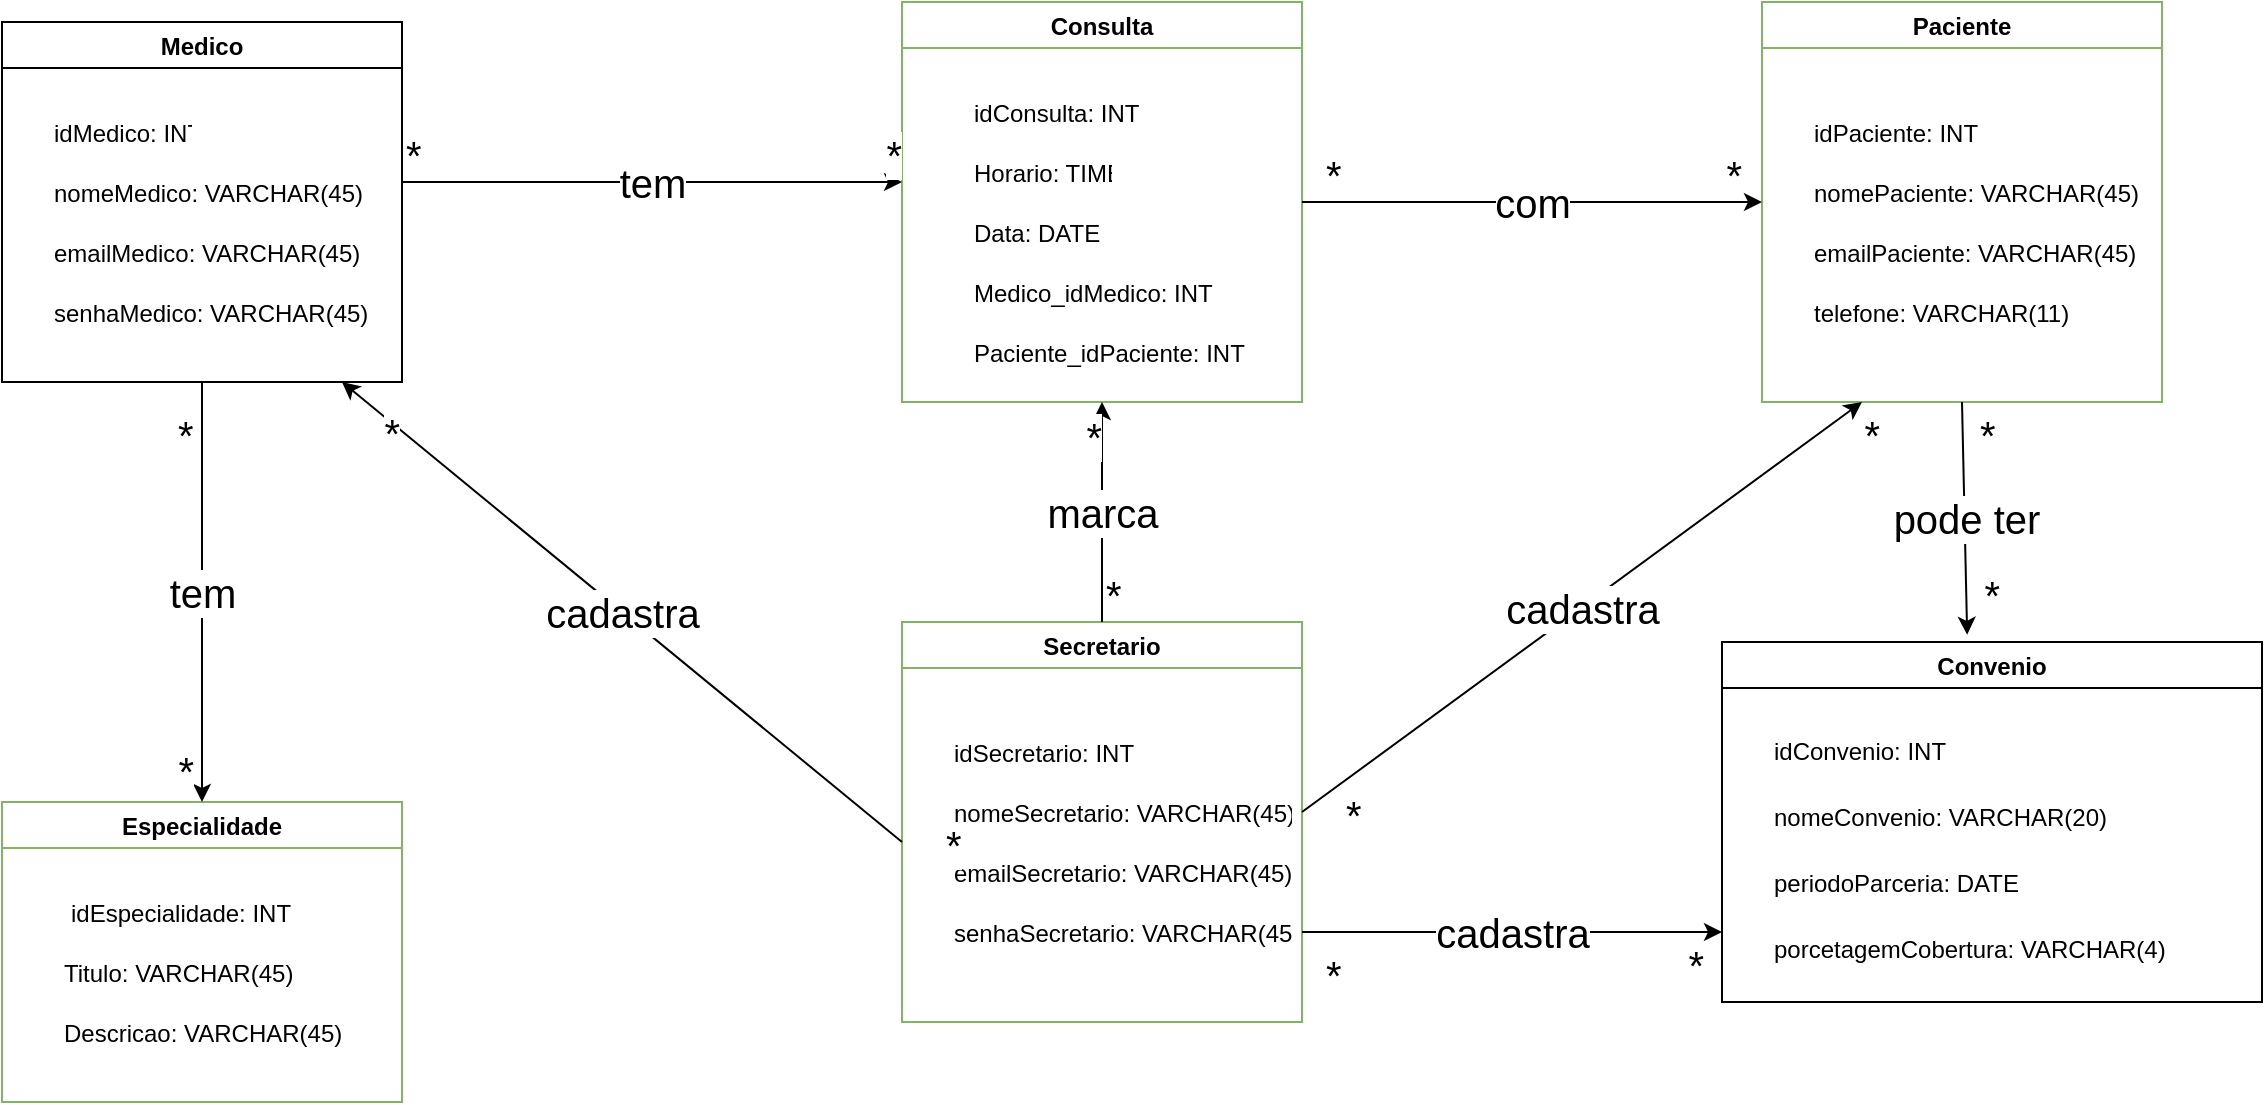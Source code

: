 <mxfile version="15.8.8" type="device"><diagram id="mEQxtr5sloKjl88u3bcb" name="Page-1"><mxGraphModel dx="1736" dy="884" grid="1" gridSize="10" guides="1" tooltips="1" connect="1" arrows="1" fold="1" page="1" pageScale="1" pageWidth="827" pageHeight="1169" math="0" shadow="0"><root><mxCell id="0"/><mxCell id="1" parent="0"/><mxCell id="pVjuU7OU200e26vqprM_-1" value="Medico" style="swimlane;" parent="1" vertex="1"><mxGeometry x="60" y="140" width="200" height="180" as="geometry"><mxRectangle x="310" y="150" width="70" height="23" as="alternateBounds"/></mxGeometry></mxCell><mxCell id="pVjuU7OU200e26vqprM_-7" value="idMedico: INT" style="text;align=left;verticalAlign=middle;spacingLeft=4;spacingRight=4;overflow=hidden;points=[[0,0.5],[1,0.5]];portConstraint=eastwest;rotatable=0;" parent="pVjuU7OU200e26vqprM_-1" vertex="1"><mxGeometry x="20" y="40" width="80" height="30" as="geometry"/></mxCell><mxCell id="pVjuU7OU200e26vqprM_-8" value="nomeMedico: VARCHAR(45)" style="text;strokeColor=none;fillColor=none;align=left;verticalAlign=middle;spacingLeft=4;spacingRight=4;overflow=hidden;points=[[0,0.5],[1,0.5]];portConstraint=eastwest;rotatable=0;" parent="pVjuU7OU200e26vqprM_-1" vertex="1"><mxGeometry x="20" y="70" width="170" height="30" as="geometry"/></mxCell><mxCell id="pVjuU7OU200e26vqprM_-9" value="emailMedico: VARCHAR(45)" style="text;strokeColor=none;fillColor=none;align=left;verticalAlign=middle;spacingLeft=4;spacingRight=4;overflow=hidden;points=[[0,0.5],[1,0.5]];portConstraint=eastwest;rotatable=0;" parent="pVjuU7OU200e26vqprM_-1" vertex="1"><mxGeometry x="20" y="100" width="166" height="30" as="geometry"/></mxCell><mxCell id="pVjuU7OU200e26vqprM_-10" value="senhaMedico: VARCHAR(45)" style="text;strokeColor=none;fillColor=none;align=left;verticalAlign=middle;spacingLeft=4;spacingRight=4;overflow=hidden;points=[[0,0.5],[1,0.5]];portConstraint=eastwest;rotatable=0;" parent="pVjuU7OU200e26vqprM_-1" vertex="1"><mxGeometry x="20" y="130" width="176" height="30" as="geometry"/></mxCell><mxCell id="pVjuU7OU200e26vqprM_-40" value="Especialidade" style="swimlane;strokeColor=#82B366;" parent="1" vertex="1"><mxGeometry x="60" y="530" width="200" height="150" as="geometry"/></mxCell><mxCell id="pVjuU7OU200e26vqprM_-41" value="idEspecialidade: INT" style="text;strokeColor=none;fillColor=none;align=left;verticalAlign=middle;spacingLeft=4;spacingRight=4;overflow=hidden;points=[[0,0.5],[1,0.5]];portConstraint=eastwest;rotatable=0;" parent="pVjuU7OU200e26vqprM_-40" vertex="1"><mxGeometry x="28.5" y="40" width="165" height="30" as="geometry"/></mxCell><mxCell id="pVjuU7OU200e26vqprM_-42" value="Titulo: VARCHAR(45)" style="text;strokeColor=none;fillColor=none;align=left;verticalAlign=middle;spacingLeft=4;spacingRight=4;overflow=hidden;points=[[0,0.5],[1,0.5]];portConstraint=eastwest;rotatable=0;" parent="pVjuU7OU200e26vqprM_-40" vertex="1"><mxGeometry x="25" y="70" width="172" height="30" as="geometry"/></mxCell><mxCell id="pVjuU7OU200e26vqprM_-43" value="Descricao: VARCHAR(45)" style="text;strokeColor=none;fillColor=none;align=left;verticalAlign=middle;spacingLeft=4;spacingRight=4;overflow=hidden;points=[[0,0.5],[1,0.5]];portConstraint=eastwest;rotatable=0;" parent="pVjuU7OU200e26vqprM_-40" vertex="1"><mxGeometry x="25" y="100" width="162" height="30" as="geometry"/></mxCell><mxCell id="pVjuU7OU200e26vqprM_-45" value="Consulta" style="swimlane;strokeColor=#82B366;" parent="1" vertex="1"><mxGeometry x="510" y="130" width="200" height="200" as="geometry"/></mxCell><mxCell id="pVjuU7OU200e26vqprM_-46" value="idConsulta: INT" style="text;strokeColor=none;fillColor=none;align=left;verticalAlign=middle;spacingLeft=4;spacingRight=4;overflow=hidden;points=[[0,0.5],[1,0.5]];portConstraint=eastwest;rotatable=0;" parent="pVjuU7OU200e26vqprM_-45" vertex="1"><mxGeometry x="30" y="40" width="150" height="30" as="geometry"/></mxCell><mxCell id="pVjuU7OU200e26vqprM_-47" value="Horario: TIME" style="text;strokeColor=none;fillColor=none;align=left;verticalAlign=middle;spacingLeft=4;spacingRight=4;overflow=hidden;points=[[0,0.5],[1,0.5]];portConstraint=eastwest;rotatable=0;" parent="pVjuU7OU200e26vqprM_-45" vertex="1"><mxGeometry x="30" y="70" width="80" height="30" as="geometry"/></mxCell><mxCell id="pVjuU7OU200e26vqprM_-48" value="Data: DATE" style="text;strokeColor=none;fillColor=none;align=left;verticalAlign=middle;spacingLeft=4;spacingRight=4;overflow=hidden;points=[[0,0.5],[1,0.5]];portConstraint=eastwest;rotatable=0;" parent="pVjuU7OU200e26vqprM_-45" vertex="1"><mxGeometry x="30" y="100" width="80" height="30" as="geometry"/></mxCell><mxCell id="pVjuU7OU200e26vqprM_-49" value="Medico_idMedico: INT" style="text;strokeColor=none;fillColor=none;align=left;verticalAlign=middle;spacingLeft=4;spacingRight=4;overflow=hidden;points=[[0,0.5],[1,0.5]];portConstraint=eastwest;rotatable=0;" parent="pVjuU7OU200e26vqprM_-45" vertex="1"><mxGeometry x="30" y="130" width="160" height="30" as="geometry"/></mxCell><mxCell id="pVjuU7OU200e26vqprM_-50" value="Paciente_idPaciente: INT" style="text;strokeColor=none;fillColor=none;align=left;verticalAlign=middle;spacingLeft=4;spacingRight=4;overflow=hidden;points=[[0,0.5],[1,0.5]];portConstraint=eastwest;rotatable=0;" parent="pVjuU7OU200e26vqprM_-45" vertex="1"><mxGeometry x="30" y="160" width="160" height="30" as="geometry"/></mxCell><mxCell id="pVjuU7OU200e26vqprM_-55" value="Secretario" style="swimlane;strokeColor=#82B366;" parent="1" vertex="1"><mxGeometry x="510" y="440" width="200" height="200" as="geometry"/></mxCell><mxCell id="pVjuU7OU200e26vqprM_-58" value="idSecretario: INT" style="text;strokeColor=none;fillColor=none;align=left;verticalAlign=middle;spacingLeft=4;spacingRight=4;overflow=hidden;points=[[0,0.5],[1,0.5]];portConstraint=eastwest;rotatable=0;" parent="pVjuU7OU200e26vqprM_-55" vertex="1"><mxGeometry x="20" y="50" width="170" height="30" as="geometry"/></mxCell><mxCell id="pVjuU7OU200e26vqprM_-59" value="nomeSecretario: VARCHAR(45)" style="text;strokeColor=none;fillColor=none;align=left;verticalAlign=middle;spacingLeft=4;spacingRight=4;overflow=hidden;points=[[0,0.5],[1,0.5]];portConstraint=eastwest;rotatable=0;" parent="pVjuU7OU200e26vqprM_-55" vertex="1"><mxGeometry x="20" y="80" width="180" height="30" as="geometry"/></mxCell><mxCell id="pVjuU7OU200e26vqprM_-60" value="emailSecretario: VARCHAR(45)" style="text;strokeColor=none;fillColor=none;align=left;verticalAlign=middle;spacingLeft=4;spacingRight=4;overflow=hidden;points=[[0,0.5],[1,0.5]];portConstraint=eastwest;rotatable=0;" parent="pVjuU7OU200e26vqprM_-55" vertex="1"><mxGeometry x="20" y="110" width="180" height="30" as="geometry"/></mxCell><mxCell id="pVjuU7OU200e26vqprM_-61" value="senhaSecretario: VARCHAR(45)" style="text;strokeColor=none;fillColor=none;align=left;verticalAlign=middle;spacingLeft=4;spacingRight=4;overflow=hidden;points=[[0,0.5],[1,0.5]];portConstraint=eastwest;rotatable=0;" parent="pVjuU7OU200e26vqprM_-55" vertex="1"><mxGeometry x="20" y="140" width="180" height="30" as="geometry"/></mxCell><mxCell id="pVjuU7OU200e26vqprM_-62" value="Paciente" style="swimlane;strokeColor=#82B366;" parent="1" vertex="1"><mxGeometry x="940" y="130" width="200" height="200" as="geometry"/></mxCell><mxCell id="pVjuU7OU200e26vqprM_-64" value="idPaciente: INT" style="text;strokeColor=none;fillColor=none;align=left;verticalAlign=middle;spacingLeft=4;spacingRight=4;overflow=hidden;points=[[0,0.5],[1,0.5]];portConstraint=eastwest;rotatable=0;" parent="pVjuU7OU200e26vqprM_-62" vertex="1"><mxGeometry x="20" y="50" width="160" height="30" as="geometry"/></mxCell><mxCell id="pVjuU7OU200e26vqprM_-65" value="nomePaciente: VARCHAR(45)" style="text;strokeColor=none;fillColor=none;align=left;verticalAlign=middle;spacingLeft=4;spacingRight=4;overflow=hidden;points=[[0,0.5],[1,0.5]];portConstraint=eastwest;rotatable=0;" parent="pVjuU7OU200e26vqprM_-62" vertex="1"><mxGeometry x="20" y="80" width="180" height="30" as="geometry"/></mxCell><mxCell id="pVjuU7OU200e26vqprM_-66" value="emailPaciente: VARCHAR(45)" style="text;strokeColor=none;fillColor=none;align=left;verticalAlign=middle;spacingLeft=4;spacingRight=4;overflow=hidden;points=[[0,0.5],[1,0.5]];portConstraint=eastwest;rotatable=0;" parent="pVjuU7OU200e26vqprM_-62" vertex="1"><mxGeometry x="20" y="110" width="180" height="30" as="geometry"/></mxCell><mxCell id="pVjuU7OU200e26vqprM_-67" value="telefone: VARCHAR(11)" style="text;strokeColor=none;fillColor=none;align=left;verticalAlign=middle;spacingLeft=4;spacingRight=4;overflow=hidden;points=[[0,0.5],[1,0.5]];portConstraint=eastwest;rotatable=0;" parent="pVjuU7OU200e26vqprM_-62" vertex="1"><mxGeometry x="20" y="140" width="170" height="30" as="geometry"/></mxCell><mxCell id="unAfbkCuh4N8cLN9Us2Z-9" value="" style="endArrow=classic;html=1;rounded=0;exitX=0.5;exitY=1;exitDx=0;exitDy=0;entryX=0.5;entryY=0;entryDx=0;entryDy=0;" parent="1" source="pVjuU7OU200e26vqprM_-1" target="pVjuU7OU200e26vqprM_-40" edge="1"><mxGeometry relative="1" as="geometry"><mxPoint x="-140" y="380" as="sourcePoint"/><mxPoint x="100" y="430" as="targetPoint"/></mxGeometry></mxCell><mxCell id="unAfbkCuh4N8cLN9Us2Z-10" value="tem" style="edgeLabel;resizable=0;html=1;align=center;verticalAlign=middle;fontSize=20;" parent="unAfbkCuh4N8cLN9Us2Z-9" connectable="0" vertex="1"><mxGeometry relative="1" as="geometry"/></mxCell><mxCell id="unAfbkCuh4N8cLN9Us2Z-11" value="*" style="edgeLabel;resizable=0;html=1;align=left;verticalAlign=bottom;fontSize=20;" parent="unAfbkCuh4N8cLN9Us2Z-9" connectable="0" vertex="1"><mxGeometry x="-1" relative="1" as="geometry"><mxPoint x="-14" y="40" as="offset"/></mxGeometry></mxCell><mxCell id="unAfbkCuh4N8cLN9Us2Z-12" value="*" style="edgeLabel;resizable=0;html=1;align=right;verticalAlign=bottom;fontSize=20;" parent="unAfbkCuh4N8cLN9Us2Z-9" connectable="0" vertex="1"><mxGeometry x="1" relative="1" as="geometry"><mxPoint x="-4" y="-2" as="offset"/></mxGeometry></mxCell><mxCell id="unAfbkCuh4N8cLN9Us2Z-13" value="" style="endArrow=classic;html=1;rounded=0;fontSize=20;" parent="1" edge="1"><mxGeometry relative="1" as="geometry"><mxPoint x="260" y="220" as="sourcePoint"/><mxPoint x="510" y="220" as="targetPoint"/></mxGeometry></mxCell><mxCell id="unAfbkCuh4N8cLN9Us2Z-14" value="tem" style="edgeLabel;resizable=0;html=1;align=center;verticalAlign=middle;fontSize=20;" parent="unAfbkCuh4N8cLN9Us2Z-13" connectable="0" vertex="1"><mxGeometry relative="1" as="geometry"/></mxCell><mxCell id="unAfbkCuh4N8cLN9Us2Z-15" value="*" style="edgeLabel;resizable=0;html=1;align=left;verticalAlign=bottom;fontSize=20;" parent="unAfbkCuh4N8cLN9Us2Z-13" connectable="0" vertex="1"><mxGeometry x="-1" relative="1" as="geometry"/></mxCell><mxCell id="unAfbkCuh4N8cLN9Us2Z-16" value="*" style="edgeLabel;resizable=0;html=1;align=right;verticalAlign=bottom;fontSize=20;" parent="unAfbkCuh4N8cLN9Us2Z-13" connectable="0" vertex="1"><mxGeometry x="1" relative="1" as="geometry"/></mxCell><mxCell id="unAfbkCuh4N8cLN9Us2Z-17" value="" style="endArrow=classic;html=1;fontSize=20;rounded=0;exitX=0.5;exitY=0;exitDx=0;exitDy=0;" parent="1" source="pVjuU7OU200e26vqprM_-55" edge="1"><mxGeometry relative="1" as="geometry"><mxPoint x="530" y="380" as="sourcePoint"/><mxPoint x="610" y="330" as="targetPoint"/></mxGeometry></mxCell><mxCell id="unAfbkCuh4N8cLN9Us2Z-18" value="marca" style="edgeLabel;resizable=0;html=1;align=center;verticalAlign=middle;fontSize=20;" parent="unAfbkCuh4N8cLN9Us2Z-17" connectable="0" vertex="1"><mxGeometry relative="1" as="geometry"/></mxCell><mxCell id="unAfbkCuh4N8cLN9Us2Z-19" value="*" style="edgeLabel;resizable=0;html=1;align=left;verticalAlign=bottom;fontSize=20;" parent="unAfbkCuh4N8cLN9Us2Z-17" connectable="0" vertex="1"><mxGeometry x="-1" relative="1" as="geometry"/></mxCell><mxCell id="unAfbkCuh4N8cLN9Us2Z-20" value="*" style="edgeLabel;resizable=0;html=1;align=right;verticalAlign=bottom;fontSize=20;" parent="unAfbkCuh4N8cLN9Us2Z-17" connectable="0" vertex="1"><mxGeometry x="1" relative="1" as="geometry"><mxPoint y="31" as="offset"/></mxGeometry></mxCell><mxCell id="unAfbkCuh4N8cLN9Us2Z-21" value="" style="endArrow=classic;html=1;rounded=0;fontSize=20;exitX=1;exitY=0.5;exitDx=0;exitDy=0;entryX=0;entryY=0.5;entryDx=0;entryDy=0;" parent="1" source="pVjuU7OU200e26vqprM_-45" edge="1" target="pVjuU7OU200e26vqprM_-62"><mxGeometry relative="1" as="geometry"><mxPoint x="780" y="290" as="sourcePoint"/><mxPoint x="940" y="290" as="targetPoint"/></mxGeometry></mxCell><mxCell id="unAfbkCuh4N8cLN9Us2Z-22" value="com" style="edgeLabel;resizable=0;html=1;align=center;verticalAlign=middle;fontSize=20;" parent="unAfbkCuh4N8cLN9Us2Z-21" connectable="0" vertex="1"><mxGeometry relative="1" as="geometry"/></mxCell><mxCell id="unAfbkCuh4N8cLN9Us2Z-23" value="*" style="edgeLabel;resizable=0;html=1;align=left;verticalAlign=bottom;fontSize=20;" parent="unAfbkCuh4N8cLN9Us2Z-21" connectable="0" vertex="1"><mxGeometry x="-1" relative="1" as="geometry"><mxPoint x="10" as="offset"/></mxGeometry></mxCell><mxCell id="unAfbkCuh4N8cLN9Us2Z-24" value="*" style="edgeLabel;resizable=0;html=1;align=right;verticalAlign=bottom;fontSize=20;" parent="unAfbkCuh4N8cLN9Us2Z-21" connectable="0" vertex="1"><mxGeometry x="1" relative="1" as="geometry"><mxPoint x="-10" as="offset"/></mxGeometry></mxCell><mxCell id="unAfbkCuh4N8cLN9Us2Z-25" value="" style="endArrow=classic;html=1;rounded=0;fontSize=20;exitX=1;exitY=0.5;exitDx=0;exitDy=0;entryX=0.25;entryY=1;entryDx=0;entryDy=0;" parent="1" source="pVjuU7OU200e26vqprM_-59" target="pVjuU7OU200e26vqprM_-62" edge="1"><mxGeometry relative="1" as="geometry"><mxPoint x="780" y="460" as="sourcePoint"/><mxPoint x="940" y="460" as="targetPoint"/></mxGeometry></mxCell><mxCell id="unAfbkCuh4N8cLN9Us2Z-26" value="cadastra" style="edgeLabel;resizable=0;html=1;align=center;verticalAlign=middle;fontSize=20;" parent="unAfbkCuh4N8cLN9Us2Z-25" connectable="0" vertex="1"><mxGeometry relative="1" as="geometry"/></mxCell><mxCell id="unAfbkCuh4N8cLN9Us2Z-27" value="*" style="edgeLabel;resizable=0;html=1;align=left;verticalAlign=bottom;fontSize=20;" parent="unAfbkCuh4N8cLN9Us2Z-25" connectable="0" vertex="1"><mxGeometry x="-1" relative="1" as="geometry"><mxPoint x="20" y="15" as="offset"/></mxGeometry></mxCell><mxCell id="unAfbkCuh4N8cLN9Us2Z-28" value="*" style="edgeLabel;resizable=0;html=1;align=right;verticalAlign=bottom;fontSize=20;" parent="unAfbkCuh4N8cLN9Us2Z-25" connectable="0" vertex="1"><mxGeometry x="1" relative="1" as="geometry"><mxPoint x="10" y="30" as="offset"/></mxGeometry></mxCell><mxCell id="unAfbkCuh4N8cLN9Us2Z-29" value="" style="endArrow=classic;html=1;rounded=0;fontSize=20;" parent="1" edge="1"><mxGeometry relative="1" as="geometry"><mxPoint x="510" y="550" as="sourcePoint"/><mxPoint x="230" y="320" as="targetPoint"/></mxGeometry></mxCell><mxCell id="unAfbkCuh4N8cLN9Us2Z-30" value="cadastra" style="edgeLabel;resizable=0;html=1;align=center;verticalAlign=middle;fontSize=20;" parent="unAfbkCuh4N8cLN9Us2Z-29" connectable="0" vertex="1"><mxGeometry relative="1" as="geometry"/></mxCell><mxCell id="unAfbkCuh4N8cLN9Us2Z-31" value="*" style="edgeLabel;resizable=0;html=1;align=left;verticalAlign=bottom;fontSize=20;" parent="unAfbkCuh4N8cLN9Us2Z-29" connectable="0" vertex="1"><mxGeometry x="-1" relative="1" as="geometry"><mxPoint x="20" y="15" as="offset"/></mxGeometry></mxCell><mxCell id="unAfbkCuh4N8cLN9Us2Z-32" value="*" style="edgeLabel;resizable=0;html=1;align=right;verticalAlign=bottom;fontSize=20;" parent="unAfbkCuh4N8cLN9Us2Z-29" connectable="0" vertex="1"><mxGeometry x="1" relative="1" as="geometry"><mxPoint x="30" y="40" as="offset"/></mxGeometry></mxCell><mxCell id="unAfbkCuh4N8cLN9Us2Z-33" value="Convenio" style="swimlane;fontSize=12;startSize=23;" parent="1" vertex="1"><mxGeometry x="920" y="450" width="270" height="180" as="geometry"/></mxCell><mxCell id="unAfbkCuh4N8cLN9Us2Z-34" value="idConvenio: INT" style="text;strokeColor=none;fillColor=none;align=left;verticalAlign=middle;spacingLeft=4;spacingRight=4;overflow=hidden;points=[[0,0.5],[1,0.5]];portConstraint=eastwest;rotatable=0;fontSize=12;" parent="unAfbkCuh4N8cLN9Us2Z-33" vertex="1"><mxGeometry x="20" y="39" width="120" height="30" as="geometry"/></mxCell><mxCell id="unAfbkCuh4N8cLN9Us2Z-35" value="nomeConvenio: VARCHAR(20)" style="text;strokeColor=none;fillColor=none;align=left;verticalAlign=middle;spacingLeft=4;spacingRight=4;overflow=hidden;points=[[0,0.5],[1,0.5]];portConstraint=eastwest;rotatable=0;fontSize=12;" parent="unAfbkCuh4N8cLN9Us2Z-33" vertex="1"><mxGeometry x="20" y="72" width="180" height="30" as="geometry"/></mxCell><mxCell id="unAfbkCuh4N8cLN9Us2Z-37" value="periodoParceria: DATE" style="text;strokeColor=none;fillColor=none;align=left;verticalAlign=middle;spacingLeft=4;spacingRight=4;overflow=hidden;points=[[0,0.5],[1,0.5]];portConstraint=eastwest;rotatable=0;fontSize=12;" parent="unAfbkCuh4N8cLN9Us2Z-33" vertex="1"><mxGeometry x="20" y="105" width="170" height="30" as="geometry"/></mxCell><mxCell id="unAfbkCuh4N8cLN9Us2Z-38" value="porcetagemCobertura: VARCHAR(4)" style="text;strokeColor=none;fillColor=none;align=left;verticalAlign=middle;spacingLeft=4;spacingRight=4;overflow=hidden;points=[[0,0.5],[1,0.5]];portConstraint=eastwest;rotatable=0;fontSize=12;" parent="unAfbkCuh4N8cLN9Us2Z-33" vertex="1"><mxGeometry x="20" y="138" width="220" height="30" as="geometry"/></mxCell><mxCell id="unAfbkCuh4N8cLN9Us2Z-39" value="" style="endArrow=classic;html=1;rounded=0;fontSize=20;exitX=1;exitY=0.5;exitDx=0;exitDy=0;" parent="1" edge="1" source="pVjuU7OU200e26vqprM_-61"><mxGeometry relative="1" as="geometry"><mxPoint x="720.0" y="545" as="sourcePoint"/><mxPoint x="920" y="595" as="targetPoint"/></mxGeometry></mxCell><mxCell id="unAfbkCuh4N8cLN9Us2Z-40" value="cadastra" style="edgeLabel;resizable=0;html=1;align=center;verticalAlign=middle;fontSize=20;" parent="unAfbkCuh4N8cLN9Us2Z-39" connectable="0" vertex="1"><mxGeometry relative="1" as="geometry"/></mxCell><mxCell id="unAfbkCuh4N8cLN9Us2Z-41" value="*" style="edgeLabel;resizable=0;html=1;align=left;verticalAlign=bottom;fontSize=20;" parent="unAfbkCuh4N8cLN9Us2Z-39" connectable="0" vertex="1"><mxGeometry x="-1" relative="1" as="geometry"><mxPoint x="10" y="35" as="offset"/></mxGeometry></mxCell><mxCell id="unAfbkCuh4N8cLN9Us2Z-42" value="*" style="edgeLabel;resizable=0;html=1;align=right;verticalAlign=bottom;fontSize=20;" parent="unAfbkCuh4N8cLN9Us2Z-39" connectable="0" vertex="1"><mxGeometry x="1" relative="1" as="geometry"><mxPoint x="-9" y="30" as="offset"/></mxGeometry></mxCell><mxCell id="unAfbkCuh4N8cLN9Us2Z-43" value="" style="endArrow=classic;html=1;rounded=0;fontSize=20;entryX=0.454;entryY=-0.02;entryDx=0;entryDy=0;entryPerimeter=0;exitX=0.5;exitY=1;exitDx=0;exitDy=0;" parent="1" target="unAfbkCuh4N8cLN9Us2Z-33" edge="1" source="pVjuU7OU200e26vqprM_-62"><mxGeometry relative="1" as="geometry"><mxPoint x="1063" y="380" as="sourcePoint"/><mxPoint x="1010.0" y="400" as="targetPoint"/></mxGeometry></mxCell><mxCell id="unAfbkCuh4N8cLN9Us2Z-44" value="pode ter" style="edgeLabel;resizable=0;html=1;align=center;verticalAlign=middle;fontSize=20;" parent="unAfbkCuh4N8cLN9Us2Z-43" connectable="0" vertex="1"><mxGeometry relative="1" as="geometry"/></mxCell><mxCell id="unAfbkCuh4N8cLN9Us2Z-45" value="*" style="edgeLabel;resizable=0;html=1;align=left;verticalAlign=bottom;fontSize=20;" parent="unAfbkCuh4N8cLN9Us2Z-43" connectable="0" vertex="1"><mxGeometry x="-1" relative="1" as="geometry"><mxPoint x="7" y="30" as="offset"/></mxGeometry></mxCell><mxCell id="unAfbkCuh4N8cLN9Us2Z-46" value="*" style="edgeLabel;resizable=0;html=1;align=right;verticalAlign=bottom;fontSize=20;" parent="unAfbkCuh4N8cLN9Us2Z-43" connectable="0" vertex="1"><mxGeometry x="1" relative="1" as="geometry"><mxPoint x="17" y="-6" as="offset"/></mxGeometry></mxCell></root></mxGraphModel></diagram></mxfile>